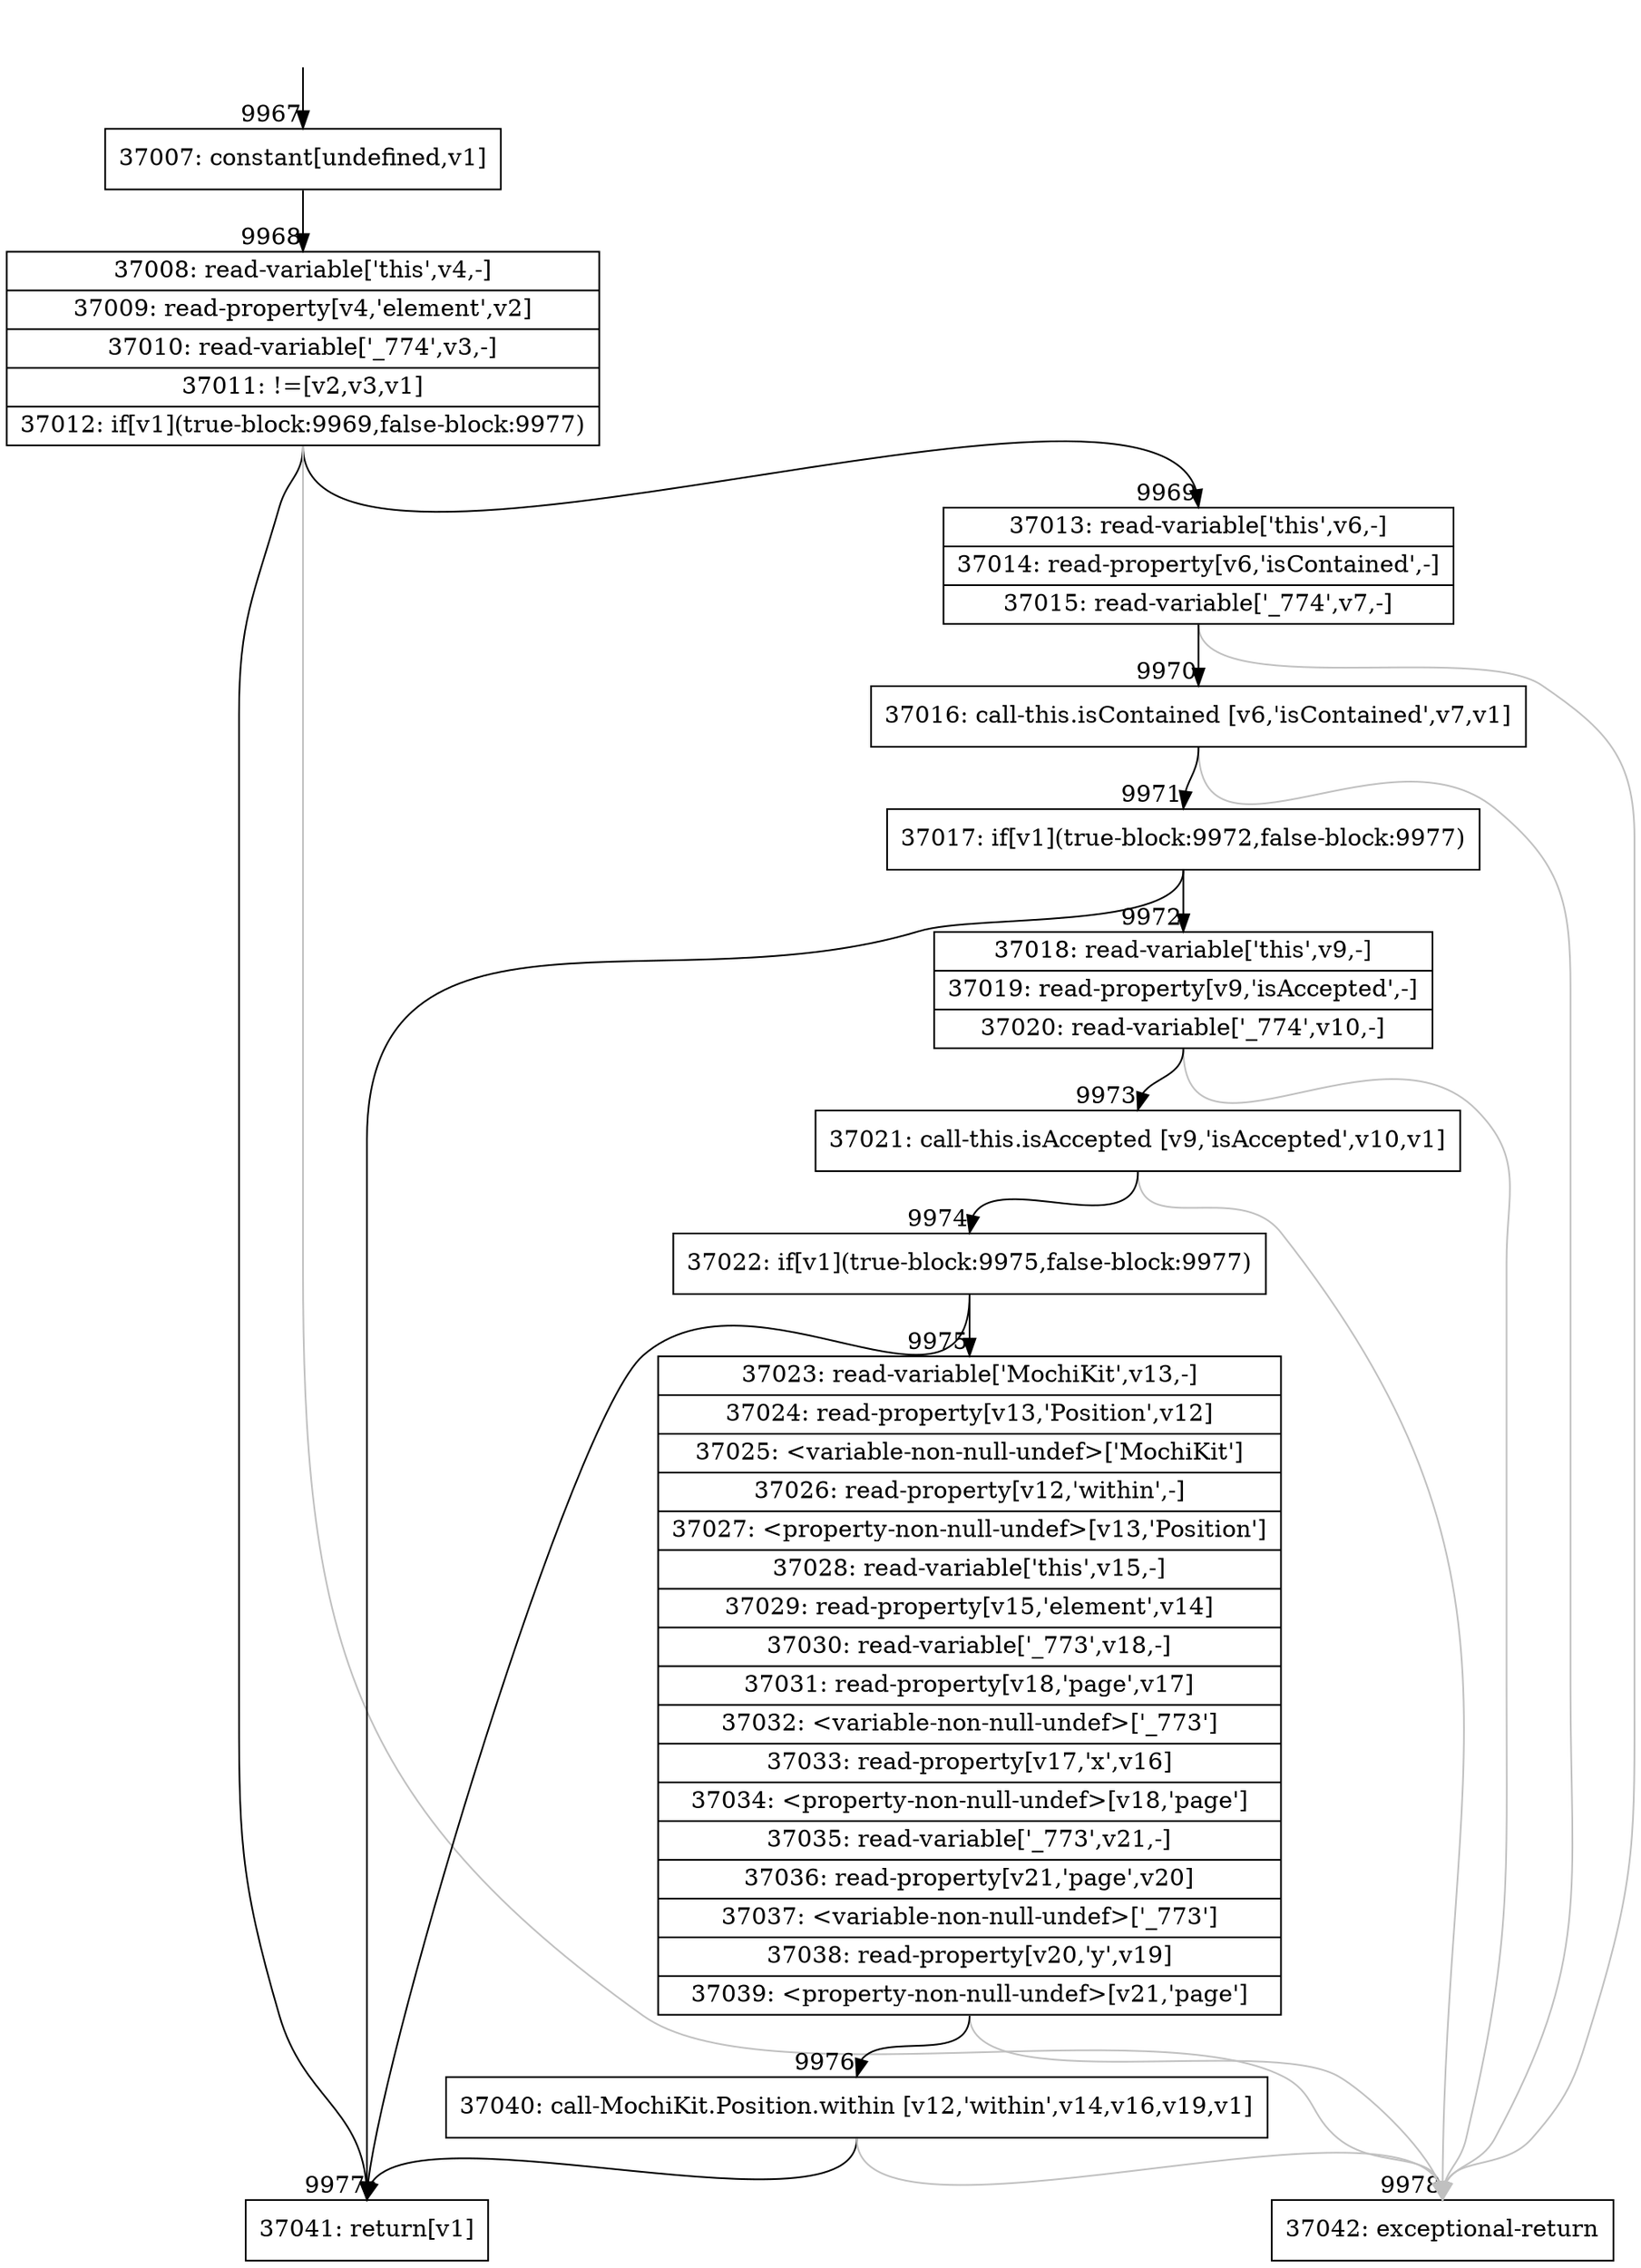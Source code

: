 digraph {
rankdir="TD"
BB_entry707[shape=none,label=""];
BB_entry707 -> BB9967 [tailport=s, headport=n, headlabel="    9967"]
BB9967 [shape=record label="{37007: constant[undefined,v1]}" ] 
BB9967 -> BB9968 [tailport=s, headport=n, headlabel="      9968"]
BB9968 [shape=record label="{37008: read-variable['this',v4,-]|37009: read-property[v4,'element',v2]|37010: read-variable['_774',v3,-]|37011: !=[v2,v3,v1]|37012: if[v1](true-block:9969,false-block:9977)}" ] 
BB9968 -> BB9977 [tailport=s, headport=n, headlabel="      9977"]
BB9968 -> BB9969 [tailport=s, headport=n, headlabel="      9969"]
BB9968 -> BB9978 [tailport=s, headport=n, color=gray, headlabel="      9978"]
BB9969 [shape=record label="{37013: read-variable['this',v6,-]|37014: read-property[v6,'isContained',-]|37015: read-variable['_774',v7,-]}" ] 
BB9969 -> BB9970 [tailport=s, headport=n, headlabel="      9970"]
BB9969 -> BB9978 [tailport=s, headport=n, color=gray]
BB9970 [shape=record label="{37016: call-this.isContained [v6,'isContained',v7,v1]}" ] 
BB9970 -> BB9971 [tailport=s, headport=n, headlabel="      9971"]
BB9970 -> BB9978 [tailport=s, headport=n, color=gray]
BB9971 [shape=record label="{37017: if[v1](true-block:9972,false-block:9977)}" ] 
BB9971 -> BB9977 [tailport=s, headport=n]
BB9971 -> BB9972 [tailport=s, headport=n, headlabel="      9972"]
BB9972 [shape=record label="{37018: read-variable['this',v9,-]|37019: read-property[v9,'isAccepted',-]|37020: read-variable['_774',v10,-]}" ] 
BB9972 -> BB9973 [tailport=s, headport=n, headlabel="      9973"]
BB9972 -> BB9978 [tailport=s, headport=n, color=gray]
BB9973 [shape=record label="{37021: call-this.isAccepted [v9,'isAccepted',v10,v1]}" ] 
BB9973 -> BB9974 [tailport=s, headport=n, headlabel="      9974"]
BB9973 -> BB9978 [tailport=s, headport=n, color=gray]
BB9974 [shape=record label="{37022: if[v1](true-block:9975,false-block:9977)}" ] 
BB9974 -> BB9977 [tailport=s, headport=n]
BB9974 -> BB9975 [tailport=s, headport=n, headlabel="      9975"]
BB9975 [shape=record label="{37023: read-variable['MochiKit',v13,-]|37024: read-property[v13,'Position',v12]|37025: \<variable-non-null-undef\>['MochiKit']|37026: read-property[v12,'within',-]|37027: \<property-non-null-undef\>[v13,'Position']|37028: read-variable['this',v15,-]|37029: read-property[v15,'element',v14]|37030: read-variable['_773',v18,-]|37031: read-property[v18,'page',v17]|37032: \<variable-non-null-undef\>['_773']|37033: read-property[v17,'x',v16]|37034: \<property-non-null-undef\>[v18,'page']|37035: read-variable['_773',v21,-]|37036: read-property[v21,'page',v20]|37037: \<variable-non-null-undef\>['_773']|37038: read-property[v20,'y',v19]|37039: \<property-non-null-undef\>[v21,'page']}" ] 
BB9975 -> BB9976 [tailport=s, headport=n, headlabel="      9976"]
BB9975 -> BB9978 [tailport=s, headport=n, color=gray]
BB9976 [shape=record label="{37040: call-MochiKit.Position.within [v12,'within',v14,v16,v19,v1]}" ] 
BB9976 -> BB9977 [tailport=s, headport=n]
BB9976 -> BB9978 [tailport=s, headport=n, color=gray]
BB9977 [shape=record label="{37041: return[v1]}" ] 
BB9978 [shape=record label="{37042: exceptional-return}" ] 
//#$~ 7019
}
